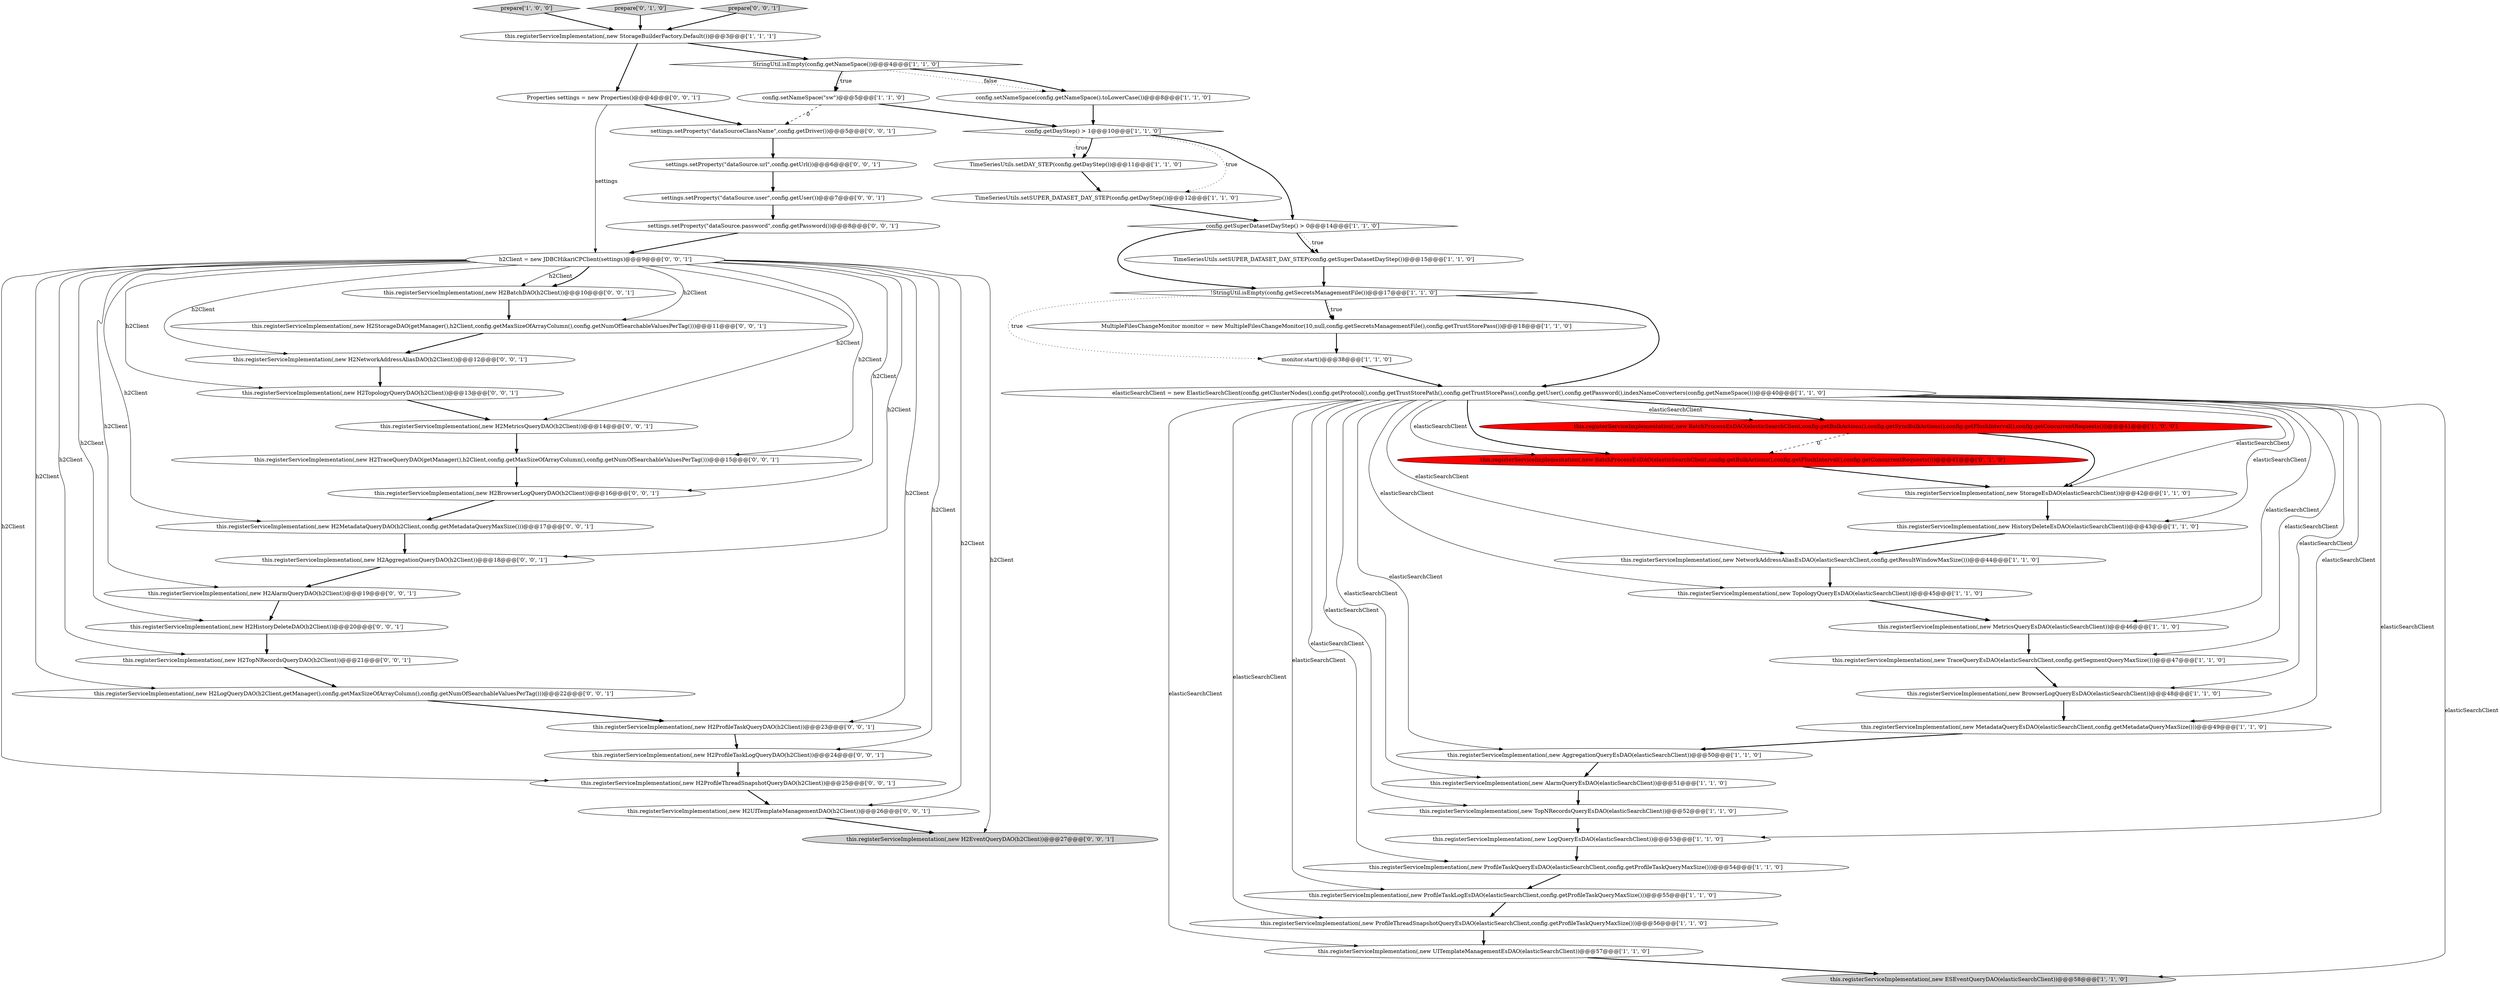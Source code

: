 digraph {
44 [style = filled, label = "this.registerServiceImplementation(,new H2TopNRecordsQueryDAO(h2Client))@@@21@@@['0', '0', '1']", fillcolor = white, shape = ellipse image = "AAA0AAABBB3BBB"];
23 [style = filled, label = "this.registerServiceImplementation(,new ProfileThreadSnapshotQueryEsDAO(elasticSearchClient,config.getProfileTaskQueryMaxSize()))@@@56@@@['1', '1', '0']", fillcolor = white, shape = ellipse image = "AAA0AAABBB1BBB"];
30 [style = filled, label = "config.setNameSpace(\"sw\")@@@5@@@['1', '1', '0']", fillcolor = white, shape = ellipse image = "AAA0AAABBB1BBB"];
5 [style = filled, label = "TimeSeriesUtils.setSUPER_DATASET_DAY_STEP(config.getSuperDatasetDayStep())@@@15@@@['1', '1', '0']", fillcolor = white, shape = ellipse image = "AAA0AAABBB1BBB"];
22 [style = filled, label = "this.registerServiceImplementation(,new LogQueryEsDAO(elasticSearchClient))@@@53@@@['1', '1', '0']", fillcolor = white, shape = ellipse image = "AAA0AAABBB1BBB"];
3 [style = filled, label = "config.setNameSpace(config.getNameSpace().toLowerCase())@@@8@@@['1', '1', '0']", fillcolor = white, shape = ellipse image = "AAA0AAABBB1BBB"];
53 [style = filled, label = "this.registerServiceImplementation(,new H2AlarmQueryDAO(h2Client))@@@19@@@['0', '0', '1']", fillcolor = white, shape = ellipse image = "AAA0AAABBB3BBB"];
37 [style = filled, label = "this.registerServiceImplementation(,new H2UITemplateManagementDAO(h2Client))@@@26@@@['0', '0', '1']", fillcolor = white, shape = ellipse image = "AAA0AAABBB3BBB"];
36 [style = filled, label = "this.registerServiceImplementation(,new H2BrowserLogQueryDAO(h2Client))@@@16@@@['0', '0', '1']", fillcolor = white, shape = ellipse image = "AAA0AAABBB3BBB"];
13 [style = filled, label = "this.registerServiceImplementation(,new ProfileTaskLogEsDAO(elasticSearchClient,config.getProfileTaskQueryMaxSize()))@@@55@@@['1', '1', '0']", fillcolor = white, shape = ellipse image = "AAA0AAABBB1BBB"];
41 [style = filled, label = "this.registerServiceImplementation(,new H2TraceQueryDAO(getManager(),h2Client,config.getMaxSizeOfArrayColumn(),config.getNumOfSearchableValuesPerTag()))@@@15@@@['0', '0', '1']", fillcolor = white, shape = ellipse image = "AAA0AAABBB3BBB"];
21 [style = filled, label = "this.registerServiceImplementation(,new TopNRecordsQueryEsDAO(elasticSearchClient))@@@52@@@['1', '1', '0']", fillcolor = white, shape = ellipse image = "AAA0AAABBB1BBB"];
28 [style = filled, label = "config.getDayStep() > 1@@@10@@@['1', '1', '0']", fillcolor = white, shape = diamond image = "AAA0AAABBB1BBB"];
1 [style = filled, label = "this.registerServiceImplementation(,new StorageEsDAO(elasticSearchClient))@@@42@@@['1', '1', '0']", fillcolor = white, shape = ellipse image = "AAA0AAABBB1BBB"];
42 [style = filled, label = "h2Client = new JDBCHikariCPClient(settings)@@@9@@@['0', '0', '1']", fillcolor = white, shape = ellipse image = "AAA0AAABBB3BBB"];
2 [style = filled, label = "this.registerServiceImplementation(,new AlarmQueryEsDAO(elasticSearchClient))@@@51@@@['1', '1', '0']", fillcolor = white, shape = ellipse image = "AAA0AAABBB1BBB"];
4 [style = filled, label = "prepare['1', '0', '0']", fillcolor = lightgray, shape = diamond image = "AAA0AAABBB1BBB"];
29 [style = filled, label = "this.registerServiceImplementation(,new BatchProcessEsDAO(elasticSearchClient,config.getBulkActions(),config.getSyncBulkActions(),config.getFlushInterval(),config.getConcurrentRequests()))@@@41@@@['1', '0', '0']", fillcolor = red, shape = ellipse image = "AAA1AAABBB1BBB"];
50 [style = filled, label = "settings.setProperty(\"dataSource.password\",config.getPassword())@@@8@@@['0', '0', '1']", fillcolor = white, shape = ellipse image = "AAA0AAABBB3BBB"];
17 [style = filled, label = "this.registerServiceImplementation(,new HistoryDeleteEsDAO(elasticSearchClient))@@@43@@@['1', '1', '0']", fillcolor = white, shape = ellipse image = "AAA0AAABBB1BBB"];
35 [style = filled, label = "this.registerServiceImplementation(,new H2ProfileThreadSnapshotQueryDAO(h2Client))@@@25@@@['0', '0', '1']", fillcolor = white, shape = ellipse image = "AAA0AAABBB3BBB"];
43 [style = filled, label = "this.registerServiceImplementation(,new H2AggregationQueryDAO(h2Client))@@@18@@@['0', '0', '1']", fillcolor = white, shape = ellipse image = "AAA0AAABBB3BBB"];
51 [style = filled, label = "this.registerServiceImplementation(,new H2StorageDAO(getManager(),h2Client,config.getMaxSizeOfArrayColumn(),config.getNumOfSearchableValuesPerTag()))@@@11@@@['0', '0', '1']", fillcolor = white, shape = ellipse image = "AAA0AAABBB3BBB"];
57 [style = filled, label = "this.registerServiceImplementation(,new H2HistoryDeleteDAO(h2Client))@@@20@@@['0', '0', '1']", fillcolor = white, shape = ellipse image = "AAA0AAABBB3BBB"];
27 [style = filled, label = "this.registerServiceImplementation(,new ProfileTaskQueryEsDAO(elasticSearchClient,config.getProfileTaskQueryMaxSize()))@@@54@@@['1', '1', '0']", fillcolor = white, shape = ellipse image = "AAA0AAABBB1BBB"];
6 [style = filled, label = "!StringUtil.isEmpty(config.getSecretsManagementFile())@@@17@@@['1', '1', '0']", fillcolor = white, shape = diamond image = "AAA0AAABBB1BBB"];
20 [style = filled, label = "this.registerServiceImplementation(,new StorageBuilderFactory.Default())@@@3@@@['1', '1', '1']", fillcolor = white, shape = ellipse image = "AAA0AAABBB1BBB"];
52 [style = filled, label = "this.registerServiceImplementation(,new H2NetworkAddressAliasDAO(h2Client))@@@12@@@['0', '0', '1']", fillcolor = white, shape = ellipse image = "AAA0AAABBB3BBB"];
38 [style = filled, label = "settings.setProperty(\"dataSource.user\",config.getUser())@@@7@@@['0', '0', '1']", fillcolor = white, shape = ellipse image = "AAA0AAABBB3BBB"];
10 [style = filled, label = "this.registerServiceImplementation(,new TopologyQueryEsDAO(elasticSearchClient))@@@45@@@['1', '1', '0']", fillcolor = white, shape = ellipse image = "AAA0AAABBB1BBB"];
32 [style = filled, label = "prepare['0', '1', '0']", fillcolor = lightgray, shape = diamond image = "AAA0AAABBB2BBB"];
55 [style = filled, label = "this.registerServiceImplementation(,new H2BatchDAO(h2Client))@@@10@@@['0', '0', '1']", fillcolor = white, shape = ellipse image = "AAA0AAABBB3BBB"];
46 [style = filled, label = "settings.setProperty(\"dataSource.url\",config.getUrl())@@@6@@@['0', '0', '1']", fillcolor = white, shape = ellipse image = "AAA0AAABBB3BBB"];
7 [style = filled, label = "elasticSearchClient = new ElasticSearchClient(config.getClusterNodes(),config.getProtocol(),config.getTrustStorePath(),config.getTrustStorePass(),config.getUser(),config.getPassword(),indexNameConverters(config.getNameSpace()))@@@40@@@['1', '1', '0']", fillcolor = white, shape = ellipse image = "AAA0AAABBB1BBB"];
40 [style = filled, label = "this.registerServiceImplementation(,new H2TopologyQueryDAO(h2Client))@@@13@@@['0', '0', '1']", fillcolor = white, shape = ellipse image = "AAA0AAABBB3BBB"];
11 [style = filled, label = "monitor.start()@@@38@@@['1', '1', '0']", fillcolor = white, shape = ellipse image = "AAA0AAABBB1BBB"];
49 [style = filled, label = "this.registerServiceImplementation(,new H2LogQueryDAO(h2Client,getManager(),config.getMaxSizeOfArrayColumn(),config.getNumOfSearchableValuesPerTag()))@@@22@@@['0', '0', '1']", fillcolor = white, shape = ellipse image = "AAA0AAABBB3BBB"];
8 [style = filled, label = "this.registerServiceImplementation(,new MetricsQueryEsDAO(elasticSearchClient))@@@46@@@['1', '1', '0']", fillcolor = white, shape = ellipse image = "AAA0AAABBB1BBB"];
48 [style = filled, label = "this.registerServiceImplementation(,new H2MetricsQueryDAO(h2Client))@@@14@@@['0', '0', '1']", fillcolor = white, shape = ellipse image = "AAA0AAABBB3BBB"];
34 [style = filled, label = "Properties settings = new Properties()@@@4@@@['0', '0', '1']", fillcolor = white, shape = ellipse image = "AAA0AAABBB3BBB"];
19 [style = filled, label = "this.registerServiceImplementation(,new NetworkAddressAliasEsDAO(elasticSearchClient,config.getResultWindowMaxSize()))@@@44@@@['1', '1', '0']", fillcolor = white, shape = ellipse image = "AAA0AAABBB1BBB"];
25 [style = filled, label = "this.registerServiceImplementation(,new TraceQueryEsDAO(elasticSearchClient,config.getSegmentQueryMaxSize()))@@@47@@@['1', '1', '0']", fillcolor = white, shape = ellipse image = "AAA0AAABBB1BBB"];
9 [style = filled, label = "this.registerServiceImplementation(,new AggregationQueryEsDAO(elasticSearchClient))@@@50@@@['1', '1', '0']", fillcolor = white, shape = ellipse image = "AAA0AAABBB1BBB"];
12 [style = filled, label = "config.getSuperDatasetDayStep() > 0@@@14@@@['1', '1', '0']", fillcolor = white, shape = diamond image = "AAA0AAABBB1BBB"];
16 [style = filled, label = "this.registerServiceImplementation(,new MetadataQueryEsDAO(elasticSearchClient,config.getMetadataQueryMaxSize()))@@@49@@@['1', '1', '0']", fillcolor = white, shape = ellipse image = "AAA0AAABBB1BBB"];
47 [style = filled, label = "this.registerServiceImplementation(,new H2EventQueryDAO(h2Client))@@@27@@@['0', '0', '1']", fillcolor = lightgray, shape = ellipse image = "AAA0AAABBB3BBB"];
14 [style = filled, label = "TimeSeriesUtils.setDAY_STEP(config.getDayStep())@@@11@@@['1', '1', '0']", fillcolor = white, shape = ellipse image = "AAA0AAABBB1BBB"];
56 [style = filled, label = "this.registerServiceImplementation(,new H2ProfileTaskLogQueryDAO(h2Client))@@@24@@@['0', '0', '1']", fillcolor = white, shape = ellipse image = "AAA0AAABBB3BBB"];
33 [style = filled, label = "this.registerServiceImplementation(,new BatchProcessEsDAO(elasticSearchClient,config.getBulkActions(),config.getFlushInterval(),config.getConcurrentRequests()))@@@41@@@['0', '1', '0']", fillcolor = red, shape = ellipse image = "AAA1AAABBB2BBB"];
0 [style = filled, label = "this.registerServiceImplementation(,new BrowserLogQueryEsDAO(elasticSearchClient))@@@48@@@['1', '1', '0']", fillcolor = white, shape = ellipse image = "AAA0AAABBB1BBB"];
26 [style = filled, label = "TimeSeriesUtils.setSUPER_DATASET_DAY_STEP(config.getDayStep())@@@12@@@['1', '1', '0']", fillcolor = white, shape = ellipse image = "AAA0AAABBB1BBB"];
39 [style = filled, label = "settings.setProperty(\"dataSourceClassName\",config.getDriver())@@@5@@@['0', '0', '1']", fillcolor = white, shape = ellipse image = "AAA0AAABBB3BBB"];
45 [style = filled, label = "this.registerServiceImplementation(,new H2MetadataQueryDAO(h2Client,config.getMetadataQueryMaxSize()))@@@17@@@['0', '0', '1']", fillcolor = white, shape = ellipse image = "AAA0AAABBB3BBB"];
58 [style = filled, label = "this.registerServiceImplementation(,new H2ProfileTaskQueryDAO(h2Client))@@@23@@@['0', '0', '1']", fillcolor = white, shape = ellipse image = "AAA0AAABBB3BBB"];
24 [style = filled, label = "StringUtil.isEmpty(config.getNameSpace())@@@4@@@['1', '1', '0']", fillcolor = white, shape = diamond image = "AAA0AAABBB1BBB"];
15 [style = filled, label = "this.registerServiceImplementation(,new ESEventQueryDAO(elasticSearchClient))@@@58@@@['1', '1', '0']", fillcolor = lightgray, shape = ellipse image = "AAA0AAABBB1BBB"];
18 [style = filled, label = "this.registerServiceImplementation(,new UITemplateManagementEsDAO(elasticSearchClient))@@@57@@@['1', '1', '0']", fillcolor = white, shape = ellipse image = "AAA0AAABBB1BBB"];
54 [style = filled, label = "prepare['0', '0', '1']", fillcolor = lightgray, shape = diamond image = "AAA0AAABBB3BBB"];
31 [style = filled, label = "MultipleFilesChangeMonitor monitor = new MultipleFilesChangeMonitor(10,null,config.getSecretsManagementFile(),config.getTrustStorePass())@@@18@@@['1', '1', '0']", fillcolor = white, shape = ellipse image = "AAA0AAABBB1BBB"];
27->13 [style = bold, label=""];
12->5 [style = bold, label=""];
6->31 [style = dotted, label="true"];
28->14 [style = dotted, label="true"];
42->52 [style = solid, label="h2Client"];
55->51 [style = bold, label=""];
24->3 [style = dotted, label="false"];
7->13 [style = solid, label="elasticSearchClient"];
28->14 [style = bold, label=""];
24->30 [style = bold, label=""];
38->50 [style = bold, label=""];
26->12 [style = bold, label=""];
30->28 [style = bold, label=""];
45->43 [style = bold, label=""];
10->8 [style = bold, label=""];
35->37 [style = bold, label=""];
43->53 [style = bold, label=""];
42->36 [style = solid, label="h2Client"];
6->11 [style = dotted, label="true"];
29->1 [style = bold, label=""];
32->20 [style = bold, label=""];
16->9 [style = bold, label=""];
7->29 [style = bold, label=""];
46->38 [style = bold, label=""];
48->41 [style = bold, label=""];
9->2 [style = bold, label=""];
49->58 [style = bold, label=""];
20->34 [style = bold, label=""];
42->58 [style = solid, label="h2Client"];
18->15 [style = bold, label=""];
29->33 [style = dashed, label="0"];
44->49 [style = bold, label=""];
42->57 [style = solid, label="h2Client"];
7->8 [style = solid, label="elasticSearchClient"];
7->21 [style = solid, label="elasticSearchClient"];
58->56 [style = bold, label=""];
31->11 [style = bold, label=""];
42->41 [style = solid, label="h2Client"];
1->17 [style = bold, label=""];
7->9 [style = solid, label="elasticSearchClient"];
34->42 [style = solid, label="settings"];
7->33 [style = bold, label=""];
7->25 [style = solid, label="elasticSearchClient"];
42->53 [style = solid, label="h2Client"];
5->6 [style = bold, label=""];
21->22 [style = bold, label=""];
2->21 [style = bold, label=""];
42->49 [style = solid, label="h2Client"];
42->56 [style = solid, label="h2Client"];
6->7 [style = bold, label=""];
24->3 [style = bold, label=""];
7->22 [style = solid, label="elasticSearchClient"];
37->47 [style = bold, label=""];
25->0 [style = bold, label=""];
7->2 [style = solid, label="elasticSearchClient"];
42->55 [style = solid, label="h2Client"];
0->16 [style = bold, label=""];
39->46 [style = bold, label=""];
7->1 [style = solid, label="elasticSearchClient"];
7->19 [style = solid, label="elasticSearchClient"];
7->16 [style = solid, label="elasticSearchClient"];
19->10 [style = bold, label=""];
24->30 [style = dotted, label="true"];
42->43 [style = solid, label="h2Client"];
28->12 [style = bold, label=""];
51->52 [style = bold, label=""];
42->55 [style = bold, label=""];
56->35 [style = bold, label=""];
42->44 [style = solid, label="h2Client"];
3->28 [style = bold, label=""];
41->36 [style = bold, label=""];
7->29 [style = solid, label="elasticSearchClient"];
7->33 [style = solid, label="elasticSearchClient"];
50->42 [style = bold, label=""];
52->40 [style = bold, label=""];
42->48 [style = solid, label="h2Client"];
34->39 [style = bold, label=""];
4->20 [style = bold, label=""];
7->27 [style = solid, label="elasticSearchClient"];
7->15 [style = solid, label="elasticSearchClient"];
7->17 [style = solid, label="elasticSearchClient"];
42->35 [style = solid, label="h2Client"];
23->18 [style = bold, label=""];
7->23 [style = solid, label="elasticSearchClient"];
42->40 [style = solid, label="h2Client"];
7->18 [style = solid, label="elasticSearchClient"];
7->10 [style = solid, label="elasticSearchClient"];
30->39 [style = dashed, label="0"];
40->48 [style = bold, label=""];
42->51 [style = solid, label="h2Client"];
53->57 [style = bold, label=""];
42->37 [style = solid, label="h2Client"];
42->45 [style = solid, label="h2Client"];
54->20 [style = bold, label=""];
33->1 [style = bold, label=""];
12->6 [style = bold, label=""];
17->19 [style = bold, label=""];
14->26 [style = bold, label=""];
6->31 [style = bold, label=""];
22->27 [style = bold, label=""];
12->5 [style = dotted, label="true"];
28->26 [style = dotted, label="true"];
13->23 [style = bold, label=""];
57->44 [style = bold, label=""];
36->45 [style = bold, label=""];
20->24 [style = bold, label=""];
42->47 [style = solid, label="h2Client"];
8->25 [style = bold, label=""];
11->7 [style = bold, label=""];
7->0 [style = solid, label="elasticSearchClient"];
}
